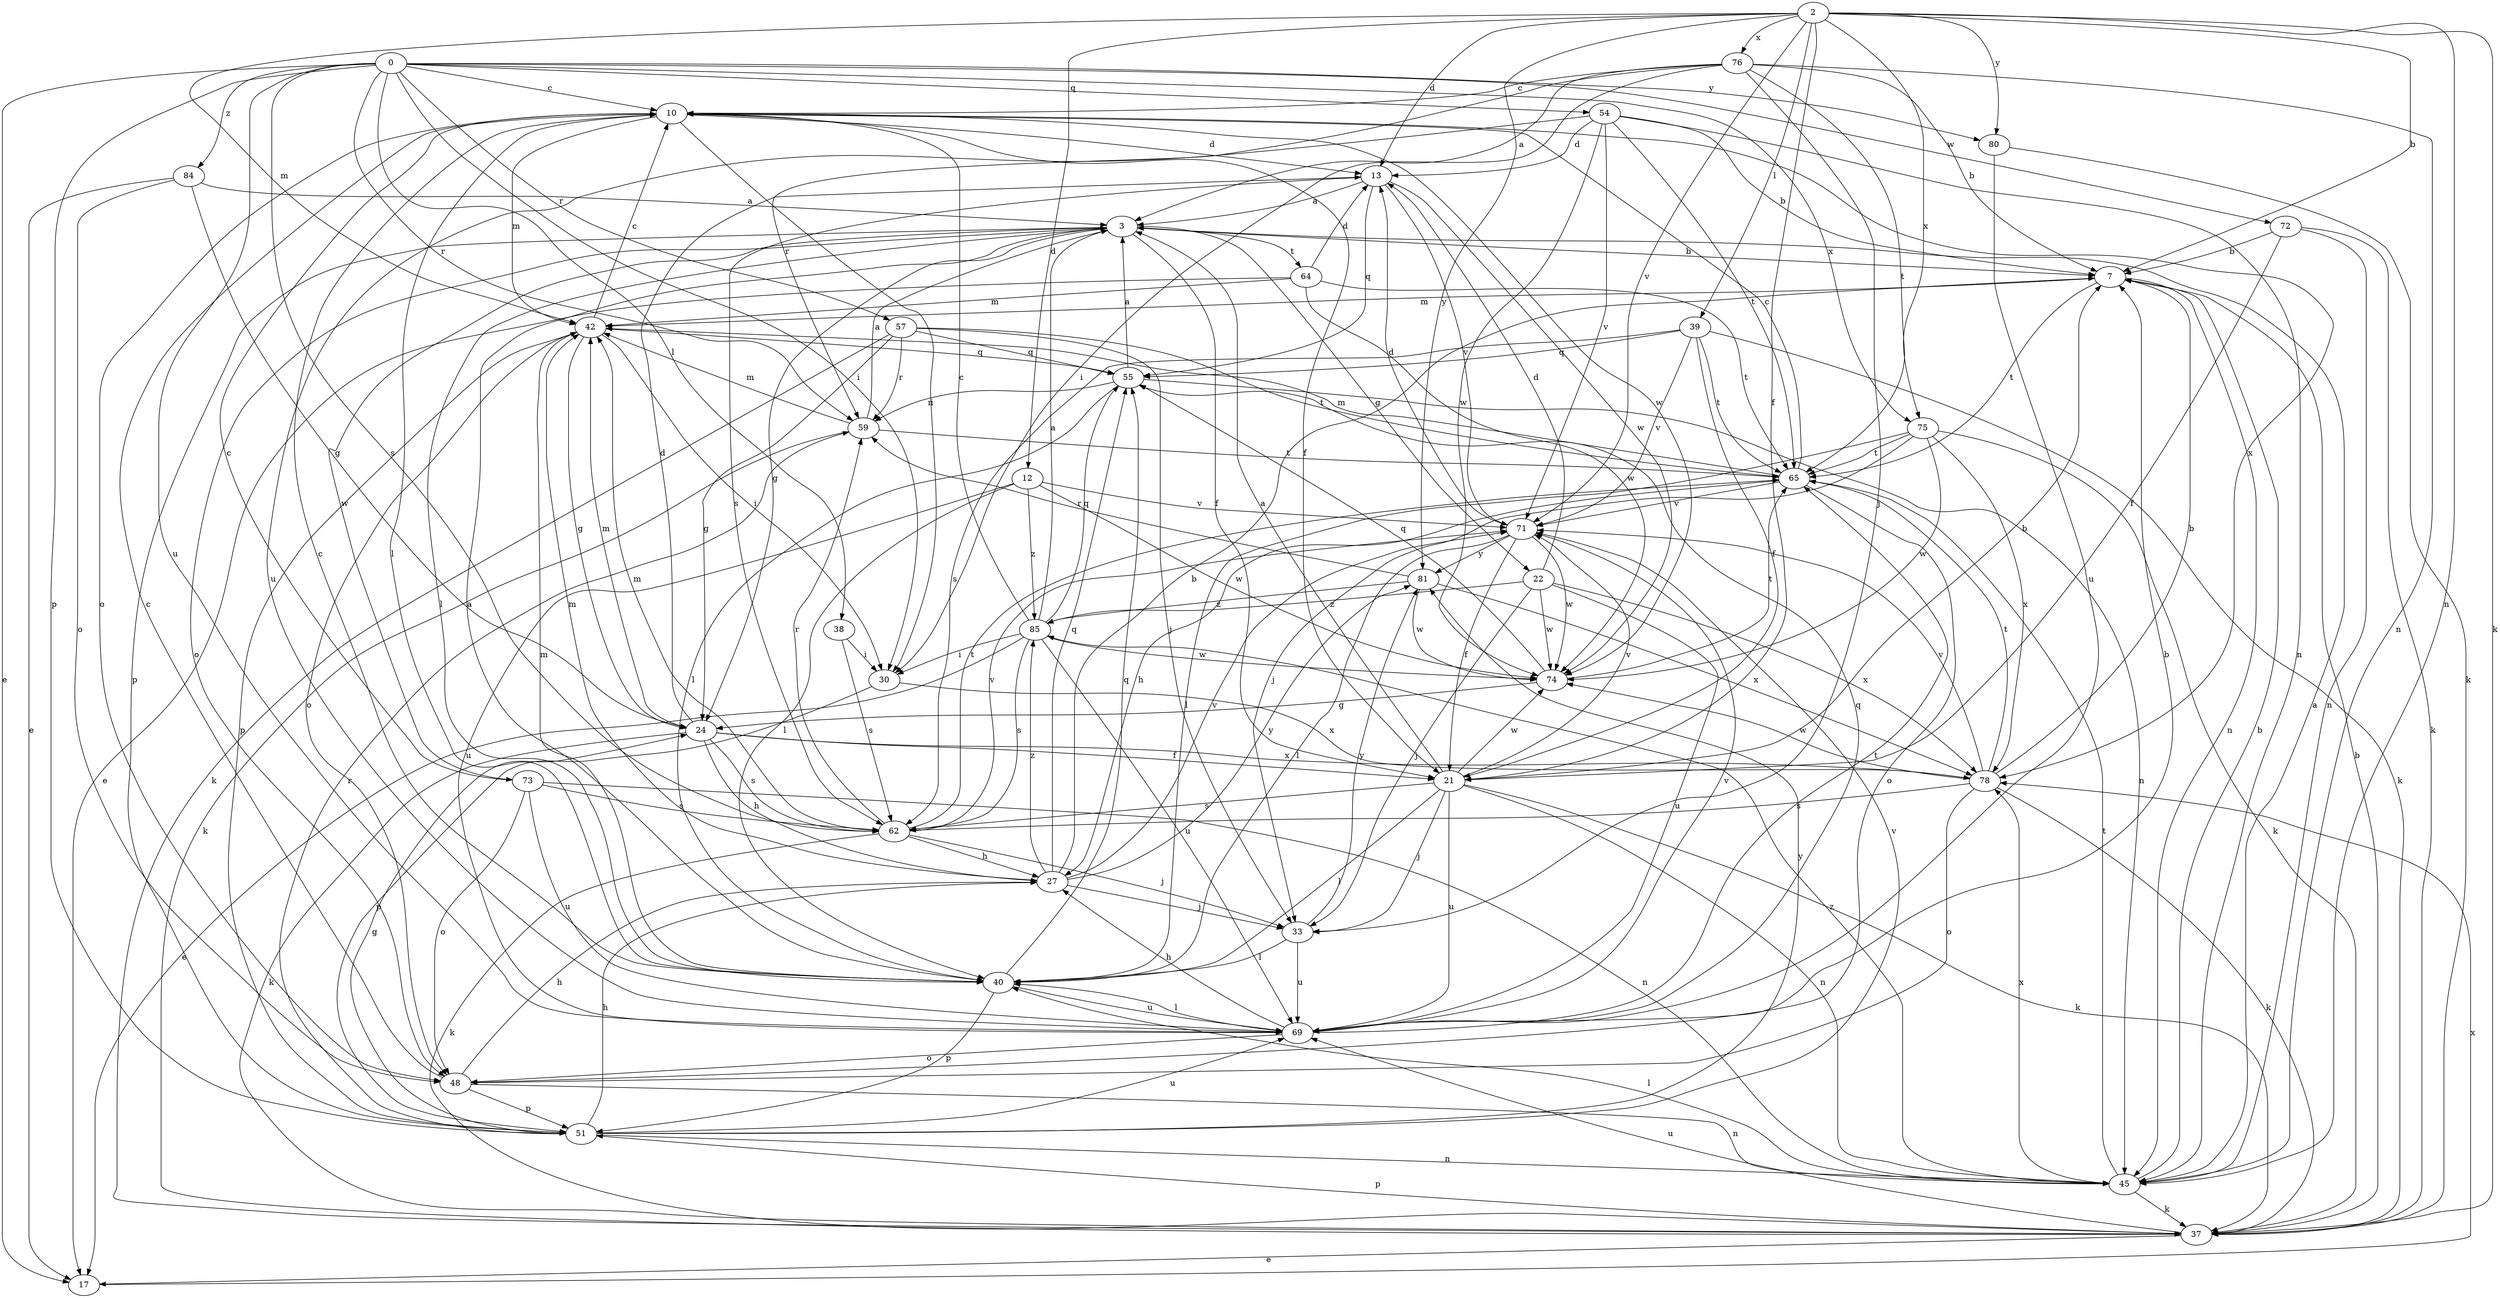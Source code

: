 strict digraph  {
0;
2;
3;
7;
10;
12;
13;
17;
21;
22;
24;
27;
30;
33;
37;
38;
39;
40;
42;
45;
48;
51;
54;
55;
57;
59;
62;
64;
65;
69;
71;
72;
73;
74;
75;
76;
78;
80;
81;
84;
85;
0 -> 10  [label=c];
0 -> 17  [label=e];
0 -> 30  [label=i];
0 -> 38  [label=l];
0 -> 51  [label=p];
0 -> 54  [label=q];
0 -> 57  [label=r];
0 -> 59  [label=r];
0 -> 62  [label=s];
0 -> 69  [label=u];
0 -> 72  [label=w];
0 -> 75  [label=x];
0 -> 80  [label=y];
0 -> 84  [label=z];
2 -> 7  [label=b];
2 -> 12  [label=d];
2 -> 13  [label=d];
2 -> 21  [label=f];
2 -> 37  [label=k];
2 -> 39  [label=l];
2 -> 42  [label=m];
2 -> 45  [label=n];
2 -> 71  [label=v];
2 -> 75  [label=x];
2 -> 76  [label=x];
2 -> 80  [label=y];
2 -> 81  [label=y];
3 -> 7  [label=b];
3 -> 21  [label=f];
3 -> 22  [label=g];
3 -> 24  [label=g];
3 -> 40  [label=l];
3 -> 48  [label=o];
3 -> 51  [label=p];
3 -> 64  [label=t];
3 -> 73  [label=w];
7 -> 42  [label=m];
7 -> 45  [label=n];
7 -> 65  [label=t];
10 -> 13  [label=d];
10 -> 21  [label=f];
10 -> 30  [label=i];
10 -> 40  [label=l];
10 -> 42  [label=m];
10 -> 48  [label=o];
10 -> 74  [label=w];
10 -> 78  [label=x];
12 -> 40  [label=l];
12 -> 69  [label=u];
12 -> 71  [label=v];
12 -> 74  [label=w];
12 -> 85  [label=z];
13 -> 3  [label=a];
13 -> 55  [label=q];
13 -> 62  [label=s];
13 -> 71  [label=v];
13 -> 74  [label=w];
17 -> 78  [label=x];
21 -> 3  [label=a];
21 -> 7  [label=b];
21 -> 33  [label=j];
21 -> 37  [label=k];
21 -> 40  [label=l];
21 -> 45  [label=n];
21 -> 62  [label=s];
21 -> 69  [label=u];
21 -> 71  [label=v];
21 -> 74  [label=w];
22 -> 13  [label=d];
22 -> 33  [label=j];
22 -> 69  [label=u];
22 -> 74  [label=w];
22 -> 78  [label=x];
22 -> 85  [label=z];
24 -> 13  [label=d];
24 -> 21  [label=f];
24 -> 27  [label=h];
24 -> 37  [label=k];
24 -> 42  [label=m];
24 -> 62  [label=s];
24 -> 78  [label=x];
27 -> 7  [label=b];
27 -> 33  [label=j];
27 -> 42  [label=m];
27 -> 55  [label=q];
27 -> 71  [label=v];
27 -> 81  [label=y];
27 -> 85  [label=z];
30 -> 51  [label=p];
30 -> 78  [label=x];
33 -> 40  [label=l];
33 -> 69  [label=u];
33 -> 81  [label=y];
37 -> 7  [label=b];
37 -> 17  [label=e];
37 -> 51  [label=p];
37 -> 69  [label=u];
38 -> 30  [label=i];
38 -> 62  [label=s];
39 -> 21  [label=f];
39 -> 37  [label=k];
39 -> 55  [label=q];
39 -> 62  [label=s];
39 -> 65  [label=t];
39 -> 71  [label=v];
40 -> 3  [label=a];
40 -> 10  [label=c];
40 -> 42  [label=m];
40 -> 51  [label=p];
40 -> 55  [label=q];
40 -> 69  [label=u];
42 -> 10  [label=c];
42 -> 24  [label=g];
42 -> 30  [label=i];
42 -> 48  [label=o];
42 -> 51  [label=p];
42 -> 55  [label=q];
45 -> 3  [label=a];
45 -> 7  [label=b];
45 -> 37  [label=k];
45 -> 40  [label=l];
45 -> 65  [label=t];
45 -> 78  [label=x];
45 -> 85  [label=z];
48 -> 10  [label=c];
48 -> 27  [label=h];
48 -> 45  [label=n];
48 -> 51  [label=p];
51 -> 24  [label=g];
51 -> 27  [label=h];
51 -> 45  [label=n];
51 -> 59  [label=r];
51 -> 69  [label=u];
51 -> 71  [label=v];
51 -> 81  [label=y];
54 -> 7  [label=b];
54 -> 13  [label=d];
54 -> 45  [label=n];
54 -> 65  [label=t];
54 -> 69  [label=u];
54 -> 71  [label=v];
54 -> 74  [label=w];
55 -> 3  [label=a];
55 -> 40  [label=l];
55 -> 45  [label=n];
55 -> 59  [label=r];
57 -> 24  [label=g];
57 -> 33  [label=j];
57 -> 37  [label=k];
57 -> 55  [label=q];
57 -> 59  [label=r];
57 -> 65  [label=t];
59 -> 3  [label=a];
59 -> 37  [label=k];
59 -> 42  [label=m];
59 -> 65  [label=t];
62 -> 27  [label=h];
62 -> 33  [label=j];
62 -> 37  [label=k];
62 -> 42  [label=m];
62 -> 59  [label=r];
62 -> 65  [label=t];
62 -> 71  [label=v];
64 -> 13  [label=d];
64 -> 17  [label=e];
64 -> 42  [label=m];
64 -> 65  [label=t];
64 -> 74  [label=w];
65 -> 10  [label=c];
65 -> 27  [label=h];
65 -> 42  [label=m];
65 -> 48  [label=o];
65 -> 71  [label=v];
69 -> 7  [label=b];
69 -> 27  [label=h];
69 -> 40  [label=l];
69 -> 48  [label=o];
69 -> 55  [label=q];
69 -> 65  [label=t];
69 -> 71  [label=v];
71 -> 13  [label=d];
71 -> 21  [label=f];
71 -> 40  [label=l];
71 -> 74  [label=w];
71 -> 81  [label=y];
72 -> 7  [label=b];
72 -> 21  [label=f];
72 -> 37  [label=k];
72 -> 45  [label=n];
73 -> 10  [label=c];
73 -> 45  [label=n];
73 -> 48  [label=o];
73 -> 62  [label=s];
73 -> 69  [label=u];
74 -> 24  [label=g];
74 -> 55  [label=q];
74 -> 65  [label=t];
75 -> 33  [label=j];
75 -> 37  [label=k];
75 -> 40  [label=l];
75 -> 65  [label=t];
75 -> 74  [label=w];
75 -> 78  [label=x];
76 -> 3  [label=a];
76 -> 7  [label=b];
76 -> 10  [label=c];
76 -> 30  [label=i];
76 -> 33  [label=j];
76 -> 45  [label=n];
76 -> 59  [label=r];
76 -> 65  [label=t];
78 -> 7  [label=b];
78 -> 37  [label=k];
78 -> 48  [label=o];
78 -> 62  [label=s];
78 -> 65  [label=t];
78 -> 71  [label=v];
78 -> 74  [label=w];
80 -> 37  [label=k];
80 -> 69  [label=u];
81 -> 59  [label=r];
81 -> 74  [label=w];
81 -> 78  [label=x];
81 -> 85  [label=z];
84 -> 3  [label=a];
84 -> 17  [label=e];
84 -> 24  [label=g];
84 -> 48  [label=o];
85 -> 3  [label=a];
85 -> 10  [label=c];
85 -> 17  [label=e];
85 -> 30  [label=i];
85 -> 55  [label=q];
85 -> 62  [label=s];
85 -> 69  [label=u];
85 -> 74  [label=w];
}
